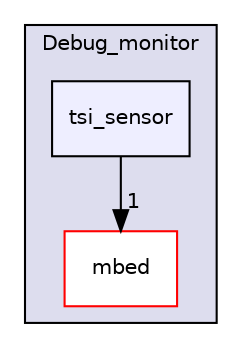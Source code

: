 digraph "Debug_monitor/tsi_sensor" {
  compound=true
  node [ fontsize="10", fontname="Helvetica"];
  edge [ labelfontsize="10", labelfontname="Helvetica"];
  subgraph clusterdir_2c363e91c690d6110dce0be27de92a9f {
    graph [ bgcolor="#ddddee", pencolor="black", label="Debug_monitor" fontname="Helvetica", fontsize="10", URL="dir_2c363e91c690d6110dce0be27de92a9f.html"]
  dir_59d254da26ed05d3c1c501e9d7a762c5 [shape=box label="mbed" fillcolor="white" style="filled" color="red" URL="dir_59d254da26ed05d3c1c501e9d7a762c5.html"];
  dir_dbb681c4c49c5094466dd4523d2eca8e [shape=box, label="tsi_sensor", style="filled", fillcolor="#eeeeff", pencolor="black", URL="dir_dbb681c4c49c5094466dd4523d2eca8e.html"];
  }
  dir_dbb681c4c49c5094466dd4523d2eca8e->dir_59d254da26ed05d3c1c501e9d7a762c5 [headlabel="1", labeldistance=1.5 headhref="dir_000012_000002.html"];
}
